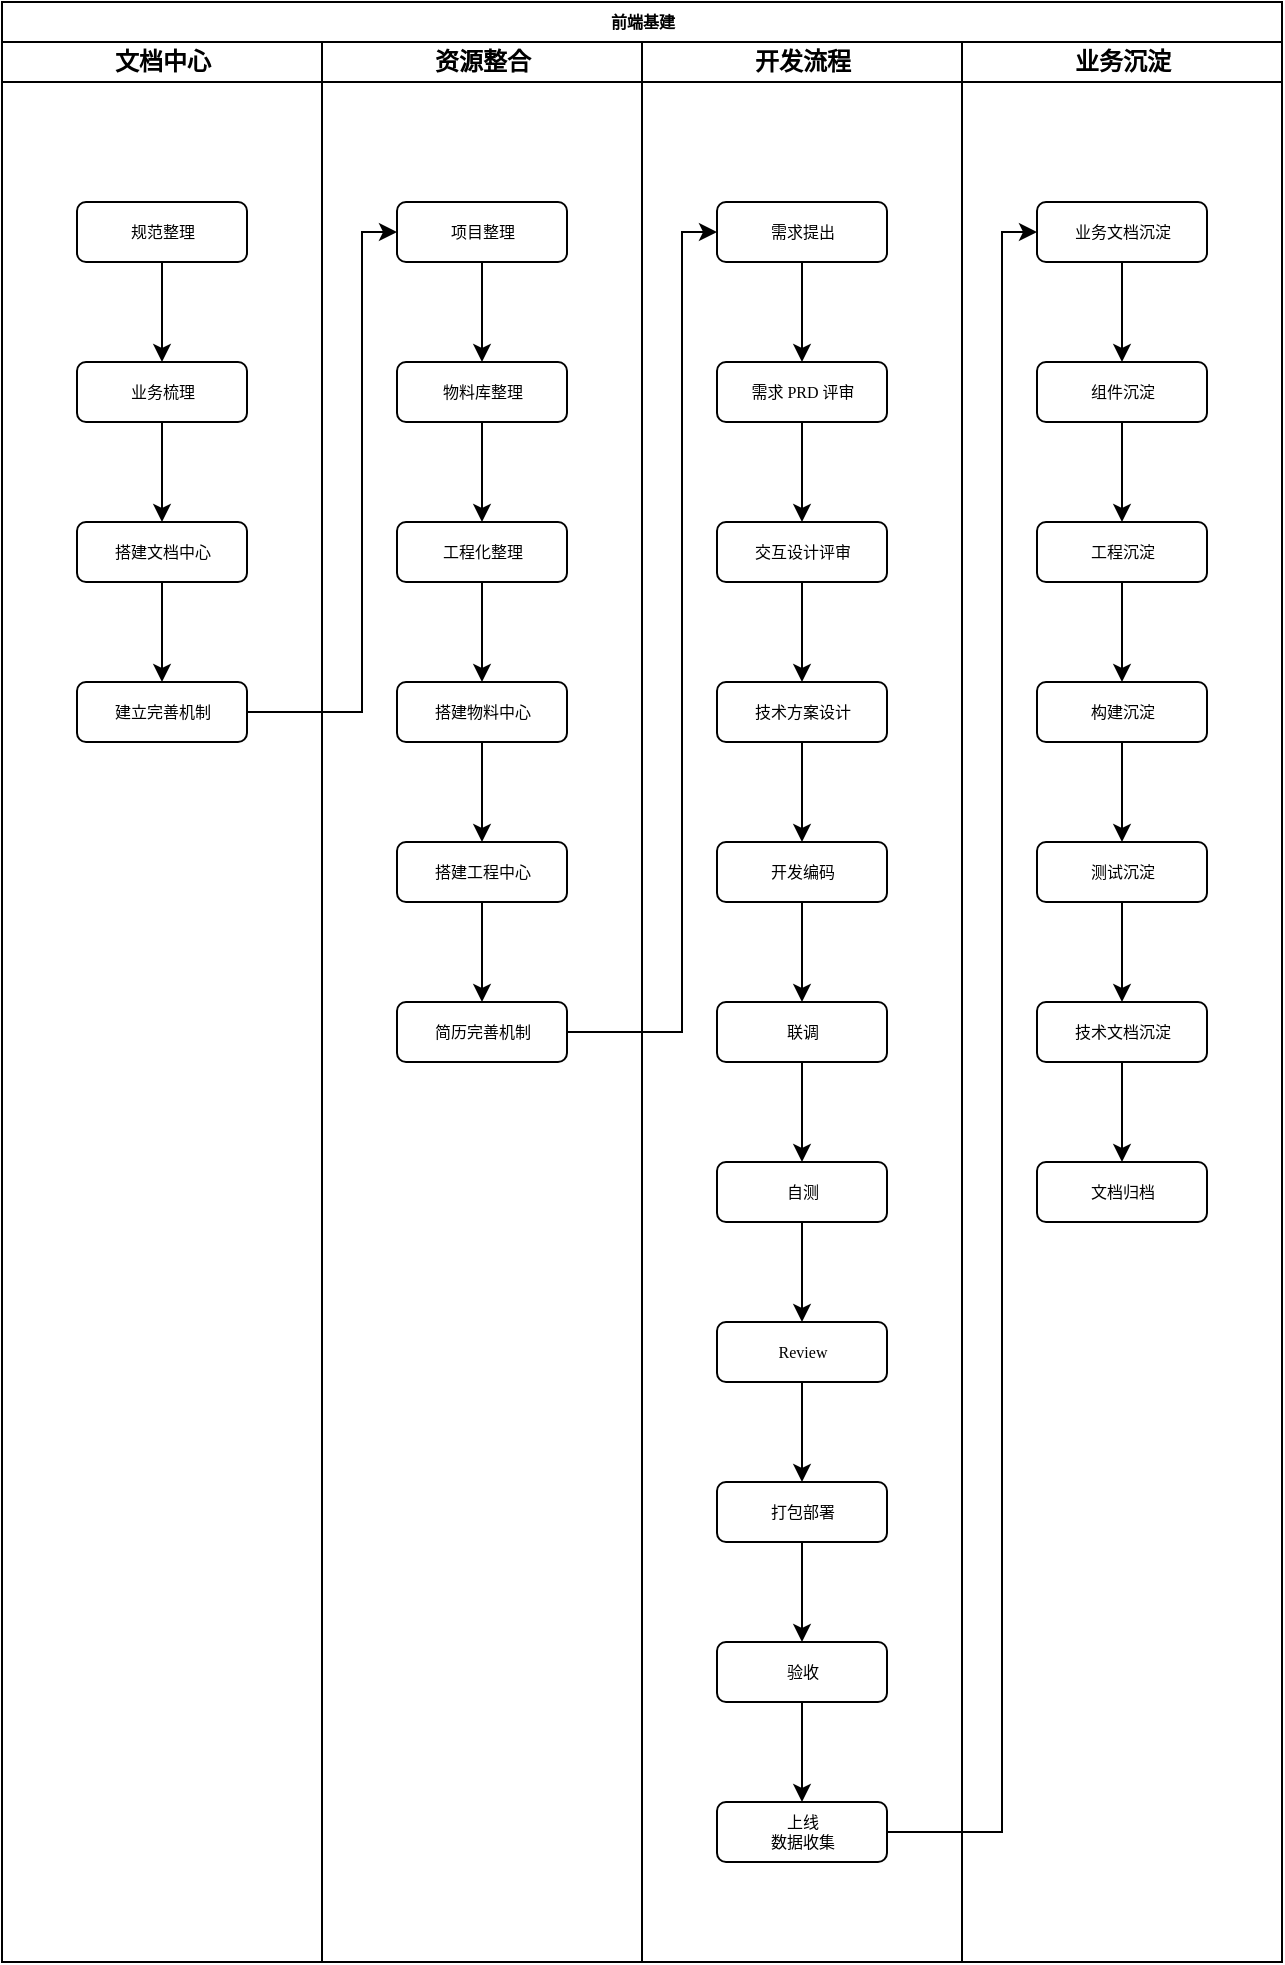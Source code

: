<mxfile version="14.6.12" type="github" pages="2">
  <diagram name="前端基建" id="74e2e168-ea6b-b213-b513-2b3c1d86103e">
    <mxGraphModel dx="4753" dy="2753" grid="1" gridSize="10" guides="1" tooltips="1" connect="1" arrows="1" fold="1" page="1" pageScale="1" pageWidth="1100" pageHeight="850" background="#ffffff" math="0" shadow="0">
      <root>
        <mxCell id="0" />
        <mxCell id="1" parent="0" />
        <mxCell id="77e6c97f196da883-1" value="前端基建" style="swimlane;html=1;childLayout=stackLayout;startSize=20;rounded=0;shadow=0;labelBackgroundColor=none;strokeWidth=1;fontFamily=Verdana;fontSize=8;align=center;" parent="1" vertex="1">
          <mxGeometry x="280" y="60" width="640" height="980" as="geometry" />
        </mxCell>
        <mxCell id="77e6c97f196da883-2" value="文档中心" style="swimlane;html=1;startSize=20;" parent="77e6c97f196da883-1" vertex="1">
          <mxGeometry y="20" width="160" height="960" as="geometry" />
        </mxCell>
        <mxCell id="Q54r8pqxsvZk4B5GwZ-M-5" style="edgeStyle=orthogonalEdgeStyle;rounded=0;orthogonalLoop=1;jettySize=auto;html=1;exitX=0.5;exitY=1;exitDx=0;exitDy=0;entryX=0.5;entryY=0;entryDx=0;entryDy=0;" parent="77e6c97f196da883-2" source="77e6c97f196da883-8" target="Q54r8pqxsvZk4B5GwZ-M-4" edge="1">
          <mxGeometry relative="1" as="geometry" />
        </mxCell>
        <mxCell id="77e6c97f196da883-8" value="规范整理" style="rounded=1;whiteSpace=wrap;html=1;shadow=0;labelBackgroundColor=none;strokeWidth=1;fontFamily=Verdana;fontSize=8;align=center;" parent="77e6c97f196da883-2" vertex="1">
          <mxGeometry x="37.5" y="80" width="85" height="30" as="geometry" />
        </mxCell>
        <mxCell id="Q54r8pqxsvZk4B5GwZ-M-7" style="edgeStyle=orthogonalEdgeStyle;rounded=0;orthogonalLoop=1;jettySize=auto;html=1;exitX=0.5;exitY=1;exitDx=0;exitDy=0;entryX=0.5;entryY=0;entryDx=0;entryDy=0;" parent="77e6c97f196da883-2" source="Q54r8pqxsvZk4B5GwZ-M-4" target="Q54r8pqxsvZk4B5GwZ-M-6" edge="1">
          <mxGeometry relative="1" as="geometry" />
        </mxCell>
        <mxCell id="Q54r8pqxsvZk4B5GwZ-M-4" value="业务梳理" style="rounded=1;whiteSpace=wrap;html=1;shadow=0;labelBackgroundColor=none;strokeWidth=1;fontFamily=Verdana;fontSize=8;align=center;" parent="77e6c97f196da883-2" vertex="1">
          <mxGeometry x="37.5" y="160" width="85" height="30" as="geometry" />
        </mxCell>
        <mxCell id="gFK_esre8cCjRiFMiIGK-3" style="edgeStyle=orthogonalEdgeStyle;rounded=0;orthogonalLoop=1;jettySize=auto;html=1;exitX=0.5;exitY=1;exitDx=0;exitDy=0;entryX=0.5;entryY=0;entryDx=0;entryDy=0;" edge="1" parent="77e6c97f196da883-2" source="Q54r8pqxsvZk4B5GwZ-M-6" target="gFK_esre8cCjRiFMiIGK-2">
          <mxGeometry relative="1" as="geometry" />
        </mxCell>
        <mxCell id="Q54r8pqxsvZk4B5GwZ-M-6" value="搭建文档中心" style="rounded=1;whiteSpace=wrap;html=1;shadow=0;labelBackgroundColor=none;strokeWidth=1;fontFamily=Verdana;fontSize=8;align=center;" parent="77e6c97f196da883-2" vertex="1">
          <mxGeometry x="37.5" y="240" width="85" height="30" as="geometry" />
        </mxCell>
        <mxCell id="gFK_esre8cCjRiFMiIGK-2" value="建立完善机制" style="rounded=1;whiteSpace=wrap;html=1;shadow=0;labelBackgroundColor=none;strokeWidth=1;fontFamily=Verdana;fontSize=8;align=center;" vertex="1" parent="77e6c97f196da883-2">
          <mxGeometry x="37.5" y="320" width="85" height="30" as="geometry" />
        </mxCell>
        <mxCell id="77e6c97f196da883-3" value="资源整合" style="swimlane;html=1;startSize=20;" parent="77e6c97f196da883-1" vertex="1">
          <mxGeometry x="160" y="20" width="160" height="960" as="geometry" />
        </mxCell>
        <mxCell id="gFK_esre8cCjRiFMiIGK-5" value="项目整理" style="rounded=1;whiteSpace=wrap;html=1;shadow=0;labelBackgroundColor=none;strokeWidth=1;fontFamily=Verdana;fontSize=8;align=center;" vertex="1" parent="77e6c97f196da883-3">
          <mxGeometry x="37.5" y="80" width="85" height="30" as="geometry" />
        </mxCell>
        <mxCell id="gFK_esre8cCjRiFMiIGK-7" value="物料库整理" style="rounded=1;whiteSpace=wrap;html=1;shadow=0;labelBackgroundColor=none;strokeWidth=1;fontFamily=Verdana;fontSize=8;align=center;" vertex="1" parent="77e6c97f196da883-3">
          <mxGeometry x="37.5" y="160" width="85" height="30" as="geometry" />
        </mxCell>
        <mxCell id="gFK_esre8cCjRiFMiIGK-4" style="edgeStyle=orthogonalEdgeStyle;rounded=0;orthogonalLoop=1;jettySize=auto;html=1;exitX=0.5;exitY=1;exitDx=0;exitDy=0;entryX=0.5;entryY=0;entryDx=0;entryDy=0;" edge="1" parent="77e6c97f196da883-3" source="gFK_esre8cCjRiFMiIGK-5" target="gFK_esre8cCjRiFMiIGK-7">
          <mxGeometry relative="1" as="geometry" />
        </mxCell>
        <mxCell id="gFK_esre8cCjRiFMiIGK-9" value="工程化整理" style="rounded=1;whiteSpace=wrap;html=1;shadow=0;labelBackgroundColor=none;strokeWidth=1;fontFamily=Verdana;fontSize=8;align=center;" vertex="1" parent="77e6c97f196da883-3">
          <mxGeometry x="37.5" y="240" width="85" height="30" as="geometry" />
        </mxCell>
        <mxCell id="gFK_esre8cCjRiFMiIGK-6" style="edgeStyle=orthogonalEdgeStyle;rounded=0;orthogonalLoop=1;jettySize=auto;html=1;exitX=0.5;exitY=1;exitDx=0;exitDy=0;entryX=0.5;entryY=0;entryDx=0;entryDy=0;" edge="1" parent="77e6c97f196da883-3" source="gFK_esre8cCjRiFMiIGK-7" target="gFK_esre8cCjRiFMiIGK-9">
          <mxGeometry relative="1" as="geometry" />
        </mxCell>
        <mxCell id="gFK_esre8cCjRiFMiIGK-42" style="edgeStyle=orthogonalEdgeStyle;rounded=0;orthogonalLoop=1;jettySize=auto;html=1;entryX=0.5;entryY=0;entryDx=0;entryDy=0;" edge="1" parent="77e6c97f196da883-3" source="gFK_esre8cCjRiFMiIGK-10" target="gFK_esre8cCjRiFMiIGK-41">
          <mxGeometry relative="1" as="geometry" />
        </mxCell>
        <mxCell id="gFK_esre8cCjRiFMiIGK-10" value="搭建物料中心" style="rounded=1;whiteSpace=wrap;html=1;shadow=0;labelBackgroundColor=none;strokeWidth=1;fontFamily=Verdana;fontSize=8;align=center;" vertex="1" parent="77e6c97f196da883-3">
          <mxGeometry x="37.5" y="320" width="85" height="30" as="geometry" />
        </mxCell>
        <mxCell id="gFK_esre8cCjRiFMiIGK-8" style="edgeStyle=orthogonalEdgeStyle;rounded=0;orthogonalLoop=1;jettySize=auto;html=1;exitX=0.5;exitY=1;exitDx=0;exitDy=0;entryX=0.5;entryY=0;entryDx=0;entryDy=0;" edge="1" parent="77e6c97f196da883-3" source="gFK_esre8cCjRiFMiIGK-9" target="gFK_esre8cCjRiFMiIGK-10">
          <mxGeometry relative="1" as="geometry" />
        </mxCell>
        <mxCell id="gFK_esre8cCjRiFMiIGK-44" style="edgeStyle=orthogonalEdgeStyle;rounded=0;orthogonalLoop=1;jettySize=auto;html=1;entryX=0.5;entryY=0;entryDx=0;entryDy=0;" edge="1" parent="77e6c97f196da883-3" source="gFK_esre8cCjRiFMiIGK-41" target="gFK_esre8cCjRiFMiIGK-43">
          <mxGeometry relative="1" as="geometry" />
        </mxCell>
        <mxCell id="gFK_esre8cCjRiFMiIGK-41" value="搭建工程中心" style="rounded=1;whiteSpace=wrap;html=1;shadow=0;labelBackgroundColor=none;strokeWidth=1;fontFamily=Verdana;fontSize=8;align=center;" vertex="1" parent="77e6c97f196da883-3">
          <mxGeometry x="37.5" y="400" width="85" height="30" as="geometry" />
        </mxCell>
        <mxCell id="gFK_esre8cCjRiFMiIGK-43" value="简历完善机制" style="rounded=1;whiteSpace=wrap;html=1;shadow=0;labelBackgroundColor=none;strokeWidth=1;fontFamily=Verdana;fontSize=8;align=center;" vertex="1" parent="77e6c97f196da883-3">
          <mxGeometry x="37.5" y="480" width="85" height="30" as="geometry" />
        </mxCell>
        <mxCell id="77e6c97f196da883-4" value="开发流程" style="swimlane;html=1;startSize=20;" parent="77e6c97f196da883-1" vertex="1">
          <mxGeometry x="320" y="20" width="160" height="960" as="geometry" />
        </mxCell>
        <mxCell id="gFK_esre8cCjRiFMiIGK-27" value="需求提出" style="rounded=1;whiteSpace=wrap;html=1;shadow=0;labelBackgroundColor=none;strokeWidth=1;fontFamily=Verdana;fontSize=8;align=center;" vertex="1" parent="77e6c97f196da883-4">
          <mxGeometry x="37.5" y="80" width="85" height="30" as="geometry" />
        </mxCell>
        <mxCell id="gFK_esre8cCjRiFMiIGK-29" value="需求 PRD 评审" style="rounded=1;whiteSpace=wrap;html=1;shadow=0;labelBackgroundColor=none;strokeWidth=1;fontFamily=Verdana;fontSize=8;align=center;" vertex="1" parent="77e6c97f196da883-4">
          <mxGeometry x="37.5" y="160" width="85" height="30" as="geometry" />
        </mxCell>
        <mxCell id="gFK_esre8cCjRiFMiIGK-26" style="edgeStyle=orthogonalEdgeStyle;rounded=0;orthogonalLoop=1;jettySize=auto;html=1;exitX=0.5;exitY=1;exitDx=0;exitDy=0;entryX=0.5;entryY=0;entryDx=0;entryDy=0;" edge="1" parent="77e6c97f196da883-4" source="gFK_esre8cCjRiFMiIGK-27" target="gFK_esre8cCjRiFMiIGK-29">
          <mxGeometry relative="1" as="geometry" />
        </mxCell>
        <mxCell id="gFK_esre8cCjRiFMiIGK-31" value="交互设计评审" style="rounded=1;whiteSpace=wrap;html=1;shadow=0;labelBackgroundColor=none;strokeWidth=1;fontFamily=Verdana;fontSize=8;align=center;" vertex="1" parent="77e6c97f196da883-4">
          <mxGeometry x="37.5" y="240" width="85" height="30" as="geometry" />
        </mxCell>
        <mxCell id="gFK_esre8cCjRiFMiIGK-28" style="edgeStyle=orthogonalEdgeStyle;rounded=0;orthogonalLoop=1;jettySize=auto;html=1;exitX=0.5;exitY=1;exitDx=0;exitDy=0;entryX=0.5;entryY=0;entryDx=0;entryDy=0;" edge="1" parent="77e6c97f196da883-4" source="gFK_esre8cCjRiFMiIGK-29" target="gFK_esre8cCjRiFMiIGK-31">
          <mxGeometry relative="1" as="geometry" />
        </mxCell>
        <mxCell id="gFK_esre8cCjRiFMiIGK-47" style="edgeStyle=orthogonalEdgeStyle;rounded=0;orthogonalLoop=1;jettySize=auto;html=1;entryX=0.5;entryY=0;entryDx=0;entryDy=0;" edge="1" parent="77e6c97f196da883-4" source="gFK_esre8cCjRiFMiIGK-32" target="gFK_esre8cCjRiFMiIGK-46">
          <mxGeometry relative="1" as="geometry" />
        </mxCell>
        <mxCell id="gFK_esre8cCjRiFMiIGK-32" value="技术方案设计" style="rounded=1;whiteSpace=wrap;html=1;shadow=0;labelBackgroundColor=none;strokeWidth=1;fontFamily=Verdana;fontSize=8;align=center;" vertex="1" parent="77e6c97f196da883-4">
          <mxGeometry x="37.5" y="320" width="85" height="30" as="geometry" />
        </mxCell>
        <mxCell id="gFK_esre8cCjRiFMiIGK-30" style="edgeStyle=orthogonalEdgeStyle;rounded=0;orthogonalLoop=1;jettySize=auto;html=1;exitX=0.5;exitY=1;exitDx=0;exitDy=0;entryX=0.5;entryY=0;entryDx=0;entryDy=0;" edge="1" parent="77e6c97f196da883-4" source="gFK_esre8cCjRiFMiIGK-31" target="gFK_esre8cCjRiFMiIGK-32">
          <mxGeometry relative="1" as="geometry" />
        </mxCell>
        <mxCell id="gFK_esre8cCjRiFMiIGK-49" style="edgeStyle=orthogonalEdgeStyle;rounded=0;orthogonalLoop=1;jettySize=auto;html=1;entryX=0.5;entryY=0;entryDx=0;entryDy=0;" edge="1" parent="77e6c97f196da883-4" source="gFK_esre8cCjRiFMiIGK-46" target="gFK_esre8cCjRiFMiIGK-48">
          <mxGeometry relative="1" as="geometry" />
        </mxCell>
        <mxCell id="gFK_esre8cCjRiFMiIGK-46" value="开发编码" style="rounded=1;whiteSpace=wrap;html=1;shadow=0;labelBackgroundColor=none;strokeWidth=1;fontFamily=Verdana;fontSize=8;align=center;" vertex="1" parent="77e6c97f196da883-4">
          <mxGeometry x="37.5" y="400" width="85" height="30" as="geometry" />
        </mxCell>
        <mxCell id="gFK_esre8cCjRiFMiIGK-51" style="edgeStyle=orthogonalEdgeStyle;rounded=0;orthogonalLoop=1;jettySize=auto;html=1;entryX=0.5;entryY=0;entryDx=0;entryDy=0;" edge="1" parent="77e6c97f196da883-4" source="gFK_esre8cCjRiFMiIGK-48" target="gFK_esre8cCjRiFMiIGK-50">
          <mxGeometry relative="1" as="geometry" />
        </mxCell>
        <mxCell id="gFK_esre8cCjRiFMiIGK-48" value="联调" style="rounded=1;whiteSpace=wrap;html=1;shadow=0;labelBackgroundColor=none;strokeWidth=1;fontFamily=Verdana;fontSize=8;align=center;" vertex="1" parent="77e6c97f196da883-4">
          <mxGeometry x="37.5" y="480" width="85" height="30" as="geometry" />
        </mxCell>
        <mxCell id="gFK_esre8cCjRiFMiIGK-53" style="edgeStyle=orthogonalEdgeStyle;rounded=0;orthogonalLoop=1;jettySize=auto;html=1;entryX=0.5;entryY=0;entryDx=0;entryDy=0;" edge="1" parent="77e6c97f196da883-4" source="gFK_esre8cCjRiFMiIGK-50" target="gFK_esre8cCjRiFMiIGK-52">
          <mxGeometry relative="1" as="geometry" />
        </mxCell>
        <mxCell id="gFK_esre8cCjRiFMiIGK-50" value="自测" style="rounded=1;whiteSpace=wrap;html=1;shadow=0;labelBackgroundColor=none;strokeWidth=1;fontFamily=Verdana;fontSize=8;align=center;" vertex="1" parent="77e6c97f196da883-4">
          <mxGeometry x="37.5" y="560" width="85" height="30" as="geometry" />
        </mxCell>
        <mxCell id="gFK_esre8cCjRiFMiIGK-57" style="edgeStyle=orthogonalEdgeStyle;rounded=0;orthogonalLoop=1;jettySize=auto;html=1;entryX=0.5;entryY=0;entryDx=0;entryDy=0;" edge="1" parent="77e6c97f196da883-4" source="gFK_esre8cCjRiFMiIGK-52" target="gFK_esre8cCjRiFMiIGK-54">
          <mxGeometry relative="1" as="geometry" />
        </mxCell>
        <mxCell id="gFK_esre8cCjRiFMiIGK-52" value="Review" style="rounded=1;whiteSpace=wrap;html=1;shadow=0;labelBackgroundColor=none;strokeWidth=1;fontFamily=Verdana;fontSize=8;align=center;" vertex="1" parent="77e6c97f196da883-4">
          <mxGeometry x="37.5" y="640" width="85" height="30" as="geometry" />
        </mxCell>
        <mxCell id="gFK_esre8cCjRiFMiIGK-58" style="edgeStyle=orthogonalEdgeStyle;rounded=0;orthogonalLoop=1;jettySize=auto;html=1;entryX=0.5;entryY=0;entryDx=0;entryDy=0;" edge="1" parent="77e6c97f196da883-4" source="gFK_esre8cCjRiFMiIGK-54" target="gFK_esre8cCjRiFMiIGK-55">
          <mxGeometry relative="1" as="geometry" />
        </mxCell>
        <mxCell id="gFK_esre8cCjRiFMiIGK-54" value="打包部署" style="rounded=1;whiteSpace=wrap;html=1;shadow=0;labelBackgroundColor=none;strokeWidth=1;fontFamily=Verdana;fontSize=8;align=center;" vertex="1" parent="77e6c97f196da883-4">
          <mxGeometry x="37.5" y="720" width="85" height="30" as="geometry" />
        </mxCell>
        <mxCell id="gFK_esre8cCjRiFMiIGK-59" style="edgeStyle=orthogonalEdgeStyle;rounded=0;orthogonalLoop=1;jettySize=auto;html=1;entryX=0.5;entryY=0;entryDx=0;entryDy=0;" edge="1" parent="77e6c97f196da883-4" source="gFK_esre8cCjRiFMiIGK-55" target="gFK_esre8cCjRiFMiIGK-56">
          <mxGeometry relative="1" as="geometry" />
        </mxCell>
        <mxCell id="gFK_esre8cCjRiFMiIGK-55" value="验收" style="rounded=1;whiteSpace=wrap;html=1;shadow=0;labelBackgroundColor=none;strokeWidth=1;fontFamily=Verdana;fontSize=8;align=center;" vertex="1" parent="77e6c97f196da883-4">
          <mxGeometry x="37.5" y="800" width="85" height="30" as="geometry" />
        </mxCell>
        <mxCell id="gFK_esre8cCjRiFMiIGK-56" value="上线&lt;br&gt;数据收集" style="rounded=1;whiteSpace=wrap;html=1;shadow=0;labelBackgroundColor=none;strokeWidth=1;fontFamily=Verdana;fontSize=8;align=center;" vertex="1" parent="77e6c97f196da883-4">
          <mxGeometry x="37.5" y="880" width="85" height="30" as="geometry" />
        </mxCell>
        <mxCell id="77e6c97f196da883-5" value="业务沉淀" style="swimlane;html=1;startSize=20;" parent="77e6c97f196da883-1" vertex="1">
          <mxGeometry x="480" y="20" width="160" height="960" as="geometry" />
        </mxCell>
        <mxCell id="gFK_esre8cCjRiFMiIGK-34" value="业务文档沉淀" style="rounded=1;whiteSpace=wrap;html=1;shadow=0;labelBackgroundColor=none;strokeWidth=1;fontFamily=Verdana;fontSize=8;align=center;" vertex="1" parent="77e6c97f196da883-5">
          <mxGeometry x="37.5" y="80" width="85" height="30" as="geometry" />
        </mxCell>
        <mxCell id="gFK_esre8cCjRiFMiIGK-36" value="组件沉淀" style="rounded=1;whiteSpace=wrap;html=1;shadow=0;labelBackgroundColor=none;strokeWidth=1;fontFamily=Verdana;fontSize=8;align=center;" vertex="1" parent="77e6c97f196da883-5">
          <mxGeometry x="37.5" y="160" width="85" height="30" as="geometry" />
        </mxCell>
        <mxCell id="gFK_esre8cCjRiFMiIGK-33" style="edgeStyle=orthogonalEdgeStyle;rounded=0;orthogonalLoop=1;jettySize=auto;html=1;exitX=0.5;exitY=1;exitDx=0;exitDy=0;entryX=0.5;entryY=0;entryDx=0;entryDy=0;" edge="1" parent="77e6c97f196da883-5" source="gFK_esre8cCjRiFMiIGK-34" target="gFK_esre8cCjRiFMiIGK-36">
          <mxGeometry relative="1" as="geometry" />
        </mxCell>
        <mxCell id="gFK_esre8cCjRiFMiIGK-38" value="工程沉淀" style="rounded=1;whiteSpace=wrap;html=1;shadow=0;labelBackgroundColor=none;strokeWidth=1;fontFamily=Verdana;fontSize=8;align=center;" vertex="1" parent="77e6c97f196da883-5">
          <mxGeometry x="37.5" y="240" width="85" height="30" as="geometry" />
        </mxCell>
        <mxCell id="gFK_esre8cCjRiFMiIGK-35" style="edgeStyle=orthogonalEdgeStyle;rounded=0;orthogonalLoop=1;jettySize=auto;html=1;exitX=0.5;exitY=1;exitDx=0;exitDy=0;entryX=0.5;entryY=0;entryDx=0;entryDy=0;" edge="1" parent="77e6c97f196da883-5" source="gFK_esre8cCjRiFMiIGK-36" target="gFK_esre8cCjRiFMiIGK-38">
          <mxGeometry relative="1" as="geometry" />
        </mxCell>
        <mxCell id="gFK_esre8cCjRiFMiIGK-64" style="edgeStyle=orthogonalEdgeStyle;rounded=0;orthogonalLoop=1;jettySize=auto;html=1;entryX=0.5;entryY=0;entryDx=0;entryDy=0;" edge="1" parent="77e6c97f196da883-5" source="gFK_esre8cCjRiFMiIGK-39" target="gFK_esre8cCjRiFMiIGK-60">
          <mxGeometry relative="1" as="geometry" />
        </mxCell>
        <mxCell id="gFK_esre8cCjRiFMiIGK-39" value="构建沉淀" style="rounded=1;whiteSpace=wrap;html=1;shadow=0;labelBackgroundColor=none;strokeWidth=1;fontFamily=Verdana;fontSize=8;align=center;" vertex="1" parent="77e6c97f196da883-5">
          <mxGeometry x="37.5" y="320" width="85" height="30" as="geometry" />
        </mxCell>
        <mxCell id="gFK_esre8cCjRiFMiIGK-37" style="edgeStyle=orthogonalEdgeStyle;rounded=0;orthogonalLoop=1;jettySize=auto;html=1;exitX=0.5;exitY=1;exitDx=0;exitDy=0;entryX=0.5;entryY=0;entryDx=0;entryDy=0;" edge="1" parent="77e6c97f196da883-5" source="gFK_esre8cCjRiFMiIGK-38" target="gFK_esre8cCjRiFMiIGK-39">
          <mxGeometry relative="1" as="geometry" />
        </mxCell>
        <mxCell id="gFK_esre8cCjRiFMiIGK-65" style="edgeStyle=orthogonalEdgeStyle;rounded=0;orthogonalLoop=1;jettySize=auto;html=1;entryX=0.5;entryY=0;entryDx=0;entryDy=0;" edge="1" parent="77e6c97f196da883-5" source="gFK_esre8cCjRiFMiIGK-60" target="gFK_esre8cCjRiFMiIGK-61">
          <mxGeometry relative="1" as="geometry" />
        </mxCell>
        <mxCell id="gFK_esre8cCjRiFMiIGK-60" value="测试沉淀" style="rounded=1;whiteSpace=wrap;html=1;shadow=0;labelBackgroundColor=none;strokeWidth=1;fontFamily=Verdana;fontSize=8;align=center;" vertex="1" parent="77e6c97f196da883-5">
          <mxGeometry x="37.5" y="400" width="85" height="30" as="geometry" />
        </mxCell>
        <mxCell id="gFK_esre8cCjRiFMiIGK-66" style="edgeStyle=orthogonalEdgeStyle;rounded=0;orthogonalLoop=1;jettySize=auto;html=1;entryX=0.5;entryY=0;entryDx=0;entryDy=0;" edge="1" parent="77e6c97f196da883-5" source="gFK_esre8cCjRiFMiIGK-61" target="gFK_esre8cCjRiFMiIGK-62">
          <mxGeometry relative="1" as="geometry" />
        </mxCell>
        <mxCell id="gFK_esre8cCjRiFMiIGK-61" value="技术文档沉淀" style="rounded=1;whiteSpace=wrap;html=1;shadow=0;labelBackgroundColor=none;strokeWidth=1;fontFamily=Verdana;fontSize=8;align=center;" vertex="1" parent="77e6c97f196da883-5">
          <mxGeometry x="37.5" y="480" width="85" height="30" as="geometry" />
        </mxCell>
        <mxCell id="gFK_esre8cCjRiFMiIGK-62" value="文档归档" style="rounded=1;whiteSpace=wrap;html=1;shadow=0;labelBackgroundColor=none;strokeWidth=1;fontFamily=Verdana;fontSize=8;align=center;" vertex="1" parent="77e6c97f196da883-5">
          <mxGeometry x="37.5" y="560" width="85" height="30" as="geometry" />
        </mxCell>
        <mxCell id="gFK_esre8cCjRiFMiIGK-40" style="edgeStyle=orthogonalEdgeStyle;rounded=0;orthogonalLoop=1;jettySize=auto;html=1;entryX=0;entryY=0.5;entryDx=0;entryDy=0;" edge="1" parent="77e6c97f196da883-1" source="gFK_esre8cCjRiFMiIGK-2" target="gFK_esre8cCjRiFMiIGK-5">
          <mxGeometry relative="1" as="geometry">
            <Array as="points">
              <mxPoint x="180" y="355" />
              <mxPoint x="180" y="115" />
            </Array>
          </mxGeometry>
        </mxCell>
        <mxCell id="gFK_esre8cCjRiFMiIGK-45" style="edgeStyle=orthogonalEdgeStyle;rounded=0;orthogonalLoop=1;jettySize=auto;html=1;entryX=0;entryY=0.5;entryDx=0;entryDy=0;" edge="1" parent="77e6c97f196da883-1" source="gFK_esre8cCjRiFMiIGK-43" target="gFK_esre8cCjRiFMiIGK-27">
          <mxGeometry relative="1" as="geometry">
            <Array as="points">
              <mxPoint x="340" y="515" />
              <mxPoint x="340" y="115" />
            </Array>
          </mxGeometry>
        </mxCell>
        <mxCell id="gFK_esre8cCjRiFMiIGK-63" style="edgeStyle=orthogonalEdgeStyle;rounded=0;orthogonalLoop=1;jettySize=auto;html=1;entryX=0;entryY=0.5;entryDx=0;entryDy=0;" edge="1" parent="77e6c97f196da883-1" source="gFK_esre8cCjRiFMiIGK-56" target="gFK_esre8cCjRiFMiIGK-34">
          <mxGeometry relative="1" as="geometry">
            <Array as="points">
              <mxPoint x="500" y="915" />
              <mxPoint x="500" y="115" />
            </Array>
          </mxGeometry>
        </mxCell>
      </root>
    </mxGraphModel>
  </diagram>
  <diagram id="ARVsxeUzuXGvO1t6ODPW" name="文档中心">
    <mxGraphModel dx="2864" dy="1180" grid="1" gridSize="10" guides="1" tooltips="1" connect="1" arrows="1" fold="1" page="1" pageScale="1" pageWidth="827" pageHeight="1169" background="#ffffff" math="0" shadow="0">
      <root>
        <mxCell id="jXlpqW67zEpEW6LBT84v-0" />
        <mxCell id="jXlpqW67zEpEW6LBT84v-1" parent="jXlpqW67zEpEW6LBT84v-0" />
        <mxCell id="J5w9Nb9lKZjB1mDZmW2R-18" style="edgeStyle=orthogonalEdgeStyle;rounded=0;orthogonalLoop=1;jettySize=auto;html=1;exitX=0.5;exitY=1;exitDx=0;exitDy=0;entryX=0.5;entryY=0;entryDx=0;entryDy=0;" parent="jXlpqW67zEpEW6LBT84v-1" source="J5w9Nb9lKZjB1mDZmW2R-11" target="J5w9Nb9lKZjB1mDZmW2R-17" edge="1">
          <mxGeometry relative="1" as="geometry" />
        </mxCell>
        <mxCell id="J5w9Nb9lKZjB1mDZmW2R-11" value="新员工引导" style="rounded=1;whiteSpace=wrap;html=1;fontSize=12;glass=0;strokeWidth=1;shadow=0;" parent="jXlpqW67zEpEW6LBT84v-1" vertex="1">
          <mxGeometry x="-40" y="80" width="120" height="40" as="geometry" />
        </mxCell>
        <mxCell id="J5w9Nb9lKZjB1mDZmW2R-25" style="edgeStyle=orthogonalEdgeStyle;rounded=0;orthogonalLoop=1;jettySize=auto;html=1;exitX=0.5;exitY=1;exitDx=0;exitDy=0;entryX=0.5;entryY=0;entryDx=0;entryDy=0;" parent="jXlpqW67zEpEW6LBT84v-1" source="J5w9Nb9lKZjB1mDZmW2R-17" target="J5w9Nb9lKZjB1mDZmW2R-21" edge="1">
          <mxGeometry relative="1" as="geometry" />
        </mxCell>
        <mxCell id="J5w9Nb9lKZjB1mDZmW2R-28" style="edgeStyle=orthogonalEdgeStyle;rounded=0;orthogonalLoop=1;jettySize=auto;html=1;exitX=0;exitY=0.5;exitDx=0;exitDy=0;" parent="jXlpqW67zEpEW6LBT84v-1" source="J5w9Nb9lKZjB1mDZmW2R-17" edge="1">
          <mxGeometry relative="1" as="geometry">
            <mxPoint x="-119" y="200" as="targetPoint" />
          </mxGeometry>
        </mxCell>
        <mxCell id="J5w9Nb9lKZjB1mDZmW2R-17" value="了解开发流程规范" style="rounded=1;whiteSpace=wrap;html=1;fontSize=12;glass=0;strokeWidth=1;shadow=0;" parent="jXlpqW67zEpEW6LBT84v-1" vertex="1">
          <mxGeometry x="-40" y="180" width="120" height="40" as="geometry" />
        </mxCell>
        <mxCell id="J5w9Nb9lKZjB1mDZmW2R-26" style="edgeStyle=orthogonalEdgeStyle;rounded=0;orthogonalLoop=1;jettySize=auto;html=1;exitX=0;exitY=0.5;exitDx=0;exitDy=0;entryX=1;entryY=0.5;entryDx=0;entryDy=0;" parent="jXlpqW67zEpEW6LBT84v-1" source="J5w9Nb9lKZjB1mDZmW2R-21" target="J5w9Nb9lKZjB1mDZmW2R-23" edge="1">
          <mxGeometry relative="1" as="geometry" />
        </mxCell>
        <mxCell id="7lHIhyh9ivGe6aoWTW5--1" style="edgeStyle=orthogonalEdgeStyle;rounded=0;orthogonalLoop=1;jettySize=auto;html=1;entryX=0.5;entryY=0;entryDx=0;entryDy=0;" parent="jXlpqW67zEpEW6LBT84v-1" source="J5w9Nb9lKZjB1mDZmW2R-21" target="7lHIhyh9ivGe6aoWTW5--0" edge="1">
          <mxGeometry relative="1" as="geometry" />
        </mxCell>
        <mxCell id="J5w9Nb9lKZjB1mDZmW2R-21" value="权限开通" style="rounded=1;whiteSpace=wrap;html=1;fontSize=12;glass=0;strokeWidth=1;shadow=0;" parent="jXlpqW67zEpEW6LBT84v-1" vertex="1">
          <mxGeometry x="-40" y="300" width="120" height="40" as="geometry" />
        </mxCell>
        <mxCell id="J5w9Nb9lKZjB1mDZmW2R-23" value="1、Gitlab&lt;br&gt;2、蓝湖&lt;br&gt;3、Prd&lt;br&gt;4、接口文档&lt;br&gt;..." style="shape=document;whiteSpace=wrap;html=1;boundedLbl=1;rounded=1;shadow=0;strokeWidth=1;glass=0;align=left;spacingLeft=20;spacingTop=20;" parent="jXlpqW67zEpEW6LBT84v-1" vertex="1">
          <mxGeometry x="-240" y="280" width="120" height="80" as="geometry" />
        </mxCell>
        <mxCell id="J5w9Nb9lKZjB1mDZmW2R-27" value="1、Git 规范&lt;br&gt;2、协作规范&lt;br&gt;3、工程规范&lt;br&gt;..." style="shape=document;whiteSpace=wrap;html=1;boundedLbl=1;rounded=1;shadow=0;strokeWidth=1;glass=0;align=left;spacingLeft=20;spacingTop=20;" parent="jXlpqW67zEpEW6LBT84v-1" vertex="1">
          <mxGeometry x="-240" y="160" width="120" height="80" as="geometry" />
        </mxCell>
        <mxCell id="7lHIhyh9ivGe6aoWTW5--4" style="edgeStyle=orthogonalEdgeStyle;rounded=0;orthogonalLoop=1;jettySize=auto;html=1;entryX=1;entryY=0.5;entryDx=0;entryDy=0;" parent="jXlpqW67zEpEW6LBT84v-1" source="7lHIhyh9ivGe6aoWTW5--0" target="7lHIhyh9ivGe6aoWTW5--3" edge="1">
          <mxGeometry relative="1" as="geometry" />
        </mxCell>
        <mxCell id="7lHIhyh9ivGe6aoWTW5--6" style="edgeStyle=orthogonalEdgeStyle;rounded=0;orthogonalLoop=1;jettySize=auto;html=1;entryX=0.5;entryY=0;entryDx=0;entryDy=0;" parent="jXlpqW67zEpEW6LBT84v-1" source="7lHIhyh9ivGe6aoWTW5--0" target="7lHIhyh9ivGe6aoWTW5--5" edge="1">
          <mxGeometry relative="1" as="geometry" />
        </mxCell>
        <mxCell id="7lHIhyh9ivGe6aoWTW5--0" value="开发环境同步" style="rounded=1;whiteSpace=wrap;html=1;fontSize=12;glass=0;strokeWidth=1;shadow=0;" parent="jXlpqW67zEpEW6LBT84v-1" vertex="1">
          <mxGeometry x="-40" y="420" width="120" height="40" as="geometry" />
        </mxCell>
        <mxCell id="7lHIhyh9ivGe6aoWTW5--3" value="1、软件安装&lt;br&gt;2、Vscode 插件&lt;br&gt;..." style="shape=document;whiteSpace=wrap;html=1;boundedLbl=1;rounded=1;shadow=0;strokeWidth=1;glass=0;align=left;spacingLeft=20;spacingTop=20;" parent="jXlpqW67zEpEW6LBT84v-1" vertex="1">
          <mxGeometry x="-240" y="400" width="120" height="80" as="geometry" />
        </mxCell>
        <mxCell id="oGQ0-Q7mjkebQ2e586lC-8" style="edgeStyle=orthogonalEdgeStyle;rounded=0;orthogonalLoop=1;jettySize=auto;html=1;entryX=0.5;entryY=0;entryDx=0;entryDy=0;" parent="jXlpqW67zEpEW6LBT84v-1" source="7lHIhyh9ivGe6aoWTW5--5" target="oGQ0-Q7mjkebQ2e586lC-5" edge="1">
          <mxGeometry relative="1" as="geometry" />
        </mxCell>
        <mxCell id="7lHIhyh9ivGe6aoWTW5--5" value="资源同步" style="rounded=1;whiteSpace=wrap;html=1;fontSize=12;glass=0;strokeWidth=1;shadow=0;" parent="jXlpqW67zEpEW6LBT84v-1" vertex="1">
          <mxGeometry x="-40" y="540" width="120" height="40" as="geometry" />
        </mxCell>
        <mxCell id="7lHIhyh9ivGe6aoWTW5--7" style="edgeStyle=orthogonalEdgeStyle;rounded=0;orthogonalLoop=1;jettySize=auto;html=1;entryX=1;entryY=0.5;entryDx=0;entryDy=0;" parent="jXlpqW67zEpEW6LBT84v-1" target="7lHIhyh9ivGe6aoWTW5--8" edge="1">
          <mxGeometry relative="1" as="geometry">
            <mxPoint x="-40" y="560" as="sourcePoint" />
          </mxGeometry>
        </mxCell>
        <mxCell id="7lHIhyh9ivGe6aoWTW5--8" value="1、物料库&lt;br&gt;2、工程化系统&lt;br&gt;..." style="shape=document;whiteSpace=wrap;html=1;boundedLbl=1;rounded=1;shadow=0;strokeWidth=1;glass=0;align=left;spacingLeft=20;spacingTop=20;" parent="jXlpqW67zEpEW6LBT84v-1" vertex="1">
          <mxGeometry x="-240" y="520" width="120" height="80" as="geometry" />
        </mxCell>
        <mxCell id="oGQ0-Q7mjkebQ2e586lC-1" style="edgeStyle=orthogonalEdgeStyle;rounded=0;orthogonalLoop=1;jettySize=auto;html=1;entryX=0;entryY=0.5;entryDx=0;entryDy=0;" parent="jXlpqW67zEpEW6LBT84v-1" source="oGQ0-Q7mjkebQ2e586lC-0" target="J5w9Nb9lKZjB1mDZmW2R-27" edge="1">
          <mxGeometry relative="1" as="geometry" />
        </mxCell>
        <mxCell id="oGQ0-Q7mjkebQ2e586lC-2" style="edgeStyle=orthogonalEdgeStyle;rounded=0;orthogonalLoop=1;jettySize=auto;html=1;entryX=0;entryY=0.5;entryDx=0;entryDy=0;" parent="jXlpqW67zEpEW6LBT84v-1" source="oGQ0-Q7mjkebQ2e586lC-0" target="J5w9Nb9lKZjB1mDZmW2R-23" edge="1">
          <mxGeometry relative="1" as="geometry" />
        </mxCell>
        <mxCell id="oGQ0-Q7mjkebQ2e586lC-3" style="edgeStyle=orthogonalEdgeStyle;rounded=0;orthogonalLoop=1;jettySize=auto;html=1;entryX=0;entryY=0.5;entryDx=0;entryDy=0;" parent="jXlpqW67zEpEW6LBT84v-1" source="oGQ0-Q7mjkebQ2e586lC-0" target="7lHIhyh9ivGe6aoWTW5--3" edge="1">
          <mxGeometry relative="1" as="geometry" />
        </mxCell>
        <mxCell id="oGQ0-Q7mjkebQ2e586lC-4" style="edgeStyle=orthogonalEdgeStyle;rounded=0;orthogonalLoop=1;jettySize=auto;html=1;entryX=0;entryY=0.5;entryDx=0;entryDy=0;" parent="jXlpqW67zEpEW6LBT84v-1" source="oGQ0-Q7mjkebQ2e586lC-0" target="7lHIhyh9ivGe6aoWTW5--8" edge="1">
          <mxGeometry relative="1" as="geometry" />
        </mxCell>
        <mxCell id="oGQ0-Q7mjkebQ2e586lC-9" style="edgeStyle=orthogonalEdgeStyle;rounded=0;orthogonalLoop=1;jettySize=auto;html=1;entryX=0;entryY=0.5;entryDx=0;entryDy=0;" parent="jXlpqW67zEpEW6LBT84v-1" source="oGQ0-Q7mjkebQ2e586lC-0" target="oGQ0-Q7mjkebQ2e586lC-7" edge="1">
          <mxGeometry relative="1" as="geometry" />
        </mxCell>
        <mxCell id="oGQ0-Q7mjkebQ2e586lC-0" value="文档中心" style="rounded=1;whiteSpace=wrap;html=1;fontSize=12;glass=0;strokeWidth=1;shadow=0;" parent="jXlpqW67zEpEW6LBT84v-1" vertex="1">
          <mxGeometry x="-520" y="420" width="120" height="40" as="geometry" />
        </mxCell>
        <mxCell id="oGQ0-Q7mjkebQ2e586lC-11" style="edgeStyle=orthogonalEdgeStyle;rounded=0;orthogonalLoop=1;jettySize=auto;html=1;entryX=0.5;entryY=0;entryDx=0;entryDy=0;" parent="jXlpqW67zEpEW6LBT84v-1" source="oGQ0-Q7mjkebQ2e586lC-5" target="oGQ0-Q7mjkebQ2e586lC-10" edge="1">
          <mxGeometry relative="1" as="geometry" />
        </mxCell>
        <mxCell id="oGQ0-Q7mjkebQ2e586lC-5" value="项目同步" style="rounded=1;whiteSpace=wrap;html=1;fontSize=12;glass=0;strokeWidth=1;shadow=0;" parent="jXlpqW67zEpEW6LBT84v-1" vertex="1">
          <mxGeometry x="-40" y="660" width="120" height="40" as="geometry" />
        </mxCell>
        <mxCell id="oGQ0-Q7mjkebQ2e586lC-6" style="edgeStyle=orthogonalEdgeStyle;rounded=0;orthogonalLoop=1;jettySize=auto;html=1;entryX=1;entryY=0.5;entryDx=0;entryDy=0;" parent="jXlpqW67zEpEW6LBT84v-1" target="oGQ0-Q7mjkebQ2e586lC-7" edge="1">
          <mxGeometry relative="1" as="geometry">
            <mxPoint x="-40" y="680" as="sourcePoint" />
          </mxGeometry>
        </mxCell>
        <mxCell id="oGQ0-Q7mjkebQ2e586lC-7" value="1、项目，业务线&lt;br&gt;2、业务方案文档&lt;br&gt;3、技术方案文档&lt;br&gt;..." style="shape=document;whiteSpace=wrap;html=1;boundedLbl=1;rounded=1;shadow=0;strokeWidth=1;glass=0;align=left;spacingLeft=20;spacingTop=20;" parent="jXlpqW67zEpEW6LBT84v-1" vertex="1">
          <mxGeometry x="-240" y="640" width="120" height="80" as="geometry" />
        </mxCell>
        <mxCell id="oGQ0-Q7mjkebQ2e586lC-14" style="edgeStyle=orthogonalEdgeStyle;rounded=0;orthogonalLoop=1;jettySize=auto;html=1;entryX=1;entryY=0.5;entryDx=0;entryDy=0;" parent="jXlpqW67zEpEW6LBT84v-1" source="oGQ0-Q7mjkebQ2e586lC-10" target="oGQ0-Q7mjkebQ2e586lC-13" edge="1">
          <mxGeometry relative="1" as="geometry" />
        </mxCell>
        <mxCell id="oGQ0-Q7mjkebQ2e586lC-10" value="业务开发" style="rounded=1;whiteSpace=wrap;html=1;fontSize=12;glass=0;strokeWidth=1;shadow=0;" parent="jXlpqW67zEpEW6LBT84v-1" vertex="1">
          <mxGeometry x="-40" y="780" width="120" height="40" as="geometry" />
        </mxCell>
        <mxCell id="oGQ0-Q7mjkebQ2e586lC-15" style="edgeStyle=orthogonalEdgeStyle;rounded=0;orthogonalLoop=1;jettySize=auto;html=1;entryX=0.5;entryY=1;entryDx=0;entryDy=0;" parent="jXlpqW67zEpEW6LBT84v-1" source="oGQ0-Q7mjkebQ2e586lC-13" target="oGQ0-Q7mjkebQ2e586lC-0" edge="1">
          <mxGeometry relative="1" as="geometry" />
        </mxCell>
        <mxCell id="oGQ0-Q7mjkebQ2e586lC-13" value="文档沉淀" style="rounded=1;whiteSpace=wrap;html=1;fontSize=12;glass=0;strokeWidth=1;shadow=0;" parent="jXlpqW67zEpEW6LBT84v-1" vertex="1">
          <mxGeometry x="-520" y="780" width="120" height="40" as="geometry" />
        </mxCell>
      </root>
    </mxGraphModel>
  </diagram>
</mxfile>

